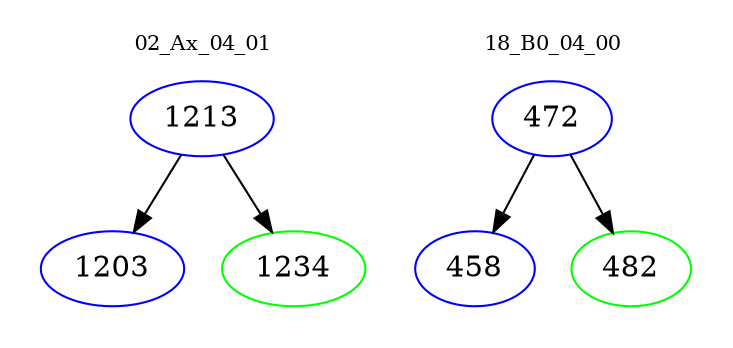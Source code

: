 digraph{
subgraph cluster_0 {
color = white
label = "02_Ax_04_01";
fontsize=10;
T0_1213 [label="1213", color="blue"]
T0_1213 -> T0_1203 [color="black"]
T0_1203 [label="1203", color="blue"]
T0_1213 -> T0_1234 [color="black"]
T0_1234 [label="1234", color="green"]
}
subgraph cluster_1 {
color = white
label = "18_B0_04_00";
fontsize=10;
T1_472 [label="472", color="blue"]
T1_472 -> T1_458 [color="black"]
T1_458 [label="458", color="blue"]
T1_472 -> T1_482 [color="black"]
T1_482 [label="482", color="green"]
}
}
